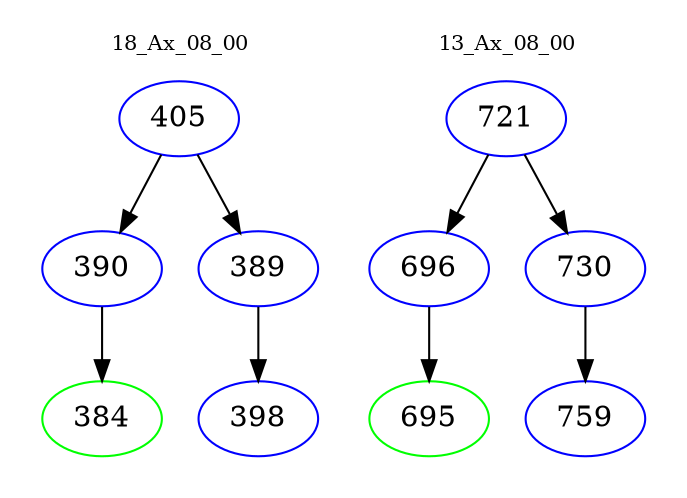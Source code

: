 digraph{
subgraph cluster_0 {
color = white
label = "18_Ax_08_00";
fontsize=10;
T0_405 [label="405", color="blue"]
T0_405 -> T0_390 [color="black"]
T0_390 [label="390", color="blue"]
T0_390 -> T0_384 [color="black"]
T0_384 [label="384", color="green"]
T0_405 -> T0_389 [color="black"]
T0_389 [label="389", color="blue"]
T0_389 -> T0_398 [color="black"]
T0_398 [label="398", color="blue"]
}
subgraph cluster_1 {
color = white
label = "13_Ax_08_00";
fontsize=10;
T1_721 [label="721", color="blue"]
T1_721 -> T1_696 [color="black"]
T1_696 [label="696", color="blue"]
T1_696 -> T1_695 [color="black"]
T1_695 [label="695", color="green"]
T1_721 -> T1_730 [color="black"]
T1_730 [label="730", color="blue"]
T1_730 -> T1_759 [color="black"]
T1_759 [label="759", color="blue"]
}
}
